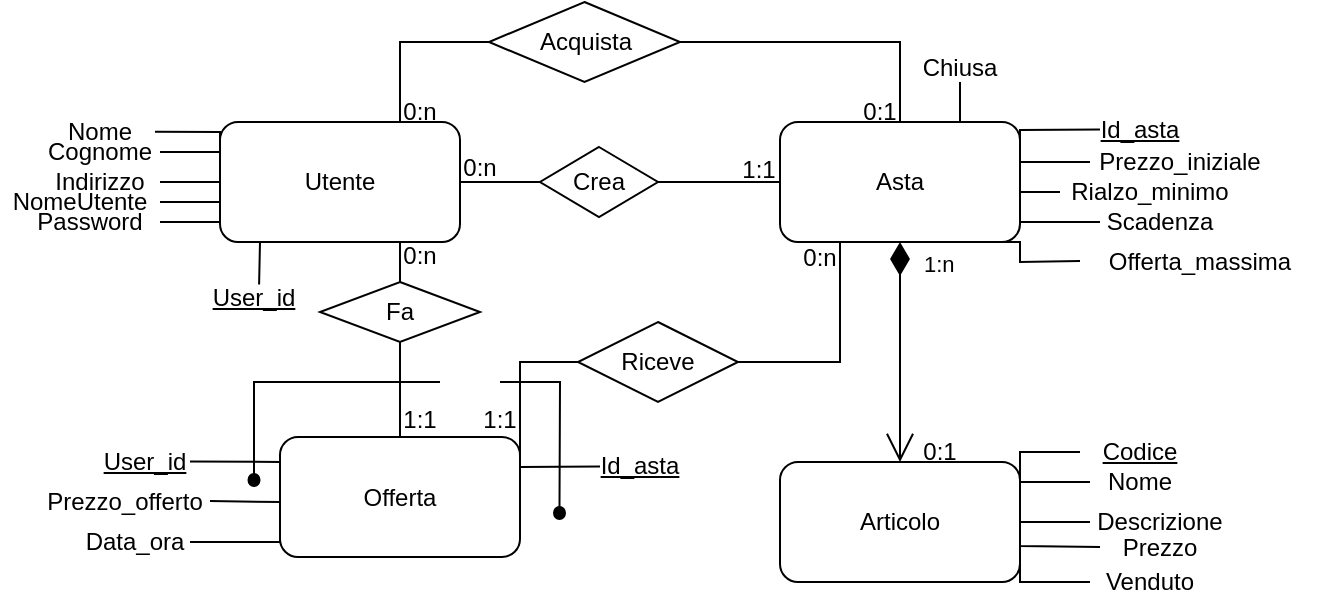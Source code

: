 <mxfile version="21.1.2" type="device">
  <diagram name="Pagina-1" id="_LRM-H97bagOYL9i2NH7">
    <mxGraphModel dx="608" dy="301" grid="1" gridSize="10" guides="1" tooltips="1" connect="1" arrows="1" fold="1" page="1" pageScale="1" pageWidth="827" pageHeight="1169" math="0" shadow="0">
      <root>
        <mxCell id="0" />
        <mxCell id="1" parent="0" />
        <mxCell id="8OiZv2NzoeYghfiOdLXp-1" value="Utente" style="rounded=1;whiteSpace=wrap;html=1;" parent="1" vertex="1">
          <mxGeometry x="160" y="80" width="120" height="60" as="geometry" />
        </mxCell>
        <mxCell id="8OiZv2NzoeYghfiOdLXp-3" value="" style="endArrow=none;html=1;rounded=0;exitX=0;exitY=0.25;exitDx=0;exitDy=0;entryX=0.958;entryY=0.491;entryDx=0;entryDy=0;entryPerimeter=0;" parent="1" source="8OiZv2NzoeYghfiOdLXp-1" target="8OiZv2NzoeYghfiOdLXp-10" edge="1">
          <mxGeometry width="50" height="50" relative="1" as="geometry">
            <mxPoint x="190" y="80" as="sourcePoint" />
            <mxPoint x="140" y="90" as="targetPoint" />
            <Array as="points">
              <mxPoint x="160" y="85" />
            </Array>
          </mxGeometry>
        </mxCell>
        <mxCell id="8OiZv2NzoeYghfiOdLXp-5" value="" style="endArrow=none;html=1;rounded=0;exitX=0;exitY=0.25;exitDx=0;exitDy=0;entryX=1;entryY=0.5;entryDx=0;entryDy=0;" parent="1" source="8OiZv2NzoeYghfiOdLXp-1" target="8OiZv2NzoeYghfiOdLXp-11" edge="1">
          <mxGeometry width="50" height="50" relative="1" as="geometry">
            <mxPoint x="300" y="130" as="sourcePoint" />
            <mxPoint x="140" y="100" as="targetPoint" />
            <Array as="points">
              <mxPoint x="140" y="95" />
            </Array>
          </mxGeometry>
        </mxCell>
        <mxCell id="8OiZv2NzoeYghfiOdLXp-7" value="" style="endArrow=none;html=1;rounded=0;exitX=0;exitY=0.25;exitDx=0;exitDy=0;entryX=1;entryY=0.5;entryDx=0;entryDy=0;" parent="1" source="8OiZv2NzoeYghfiOdLXp-1" target="8OiZv2NzoeYghfiOdLXp-13" edge="1">
          <mxGeometry width="50" height="50" relative="1" as="geometry">
            <mxPoint x="300" y="130" as="sourcePoint" />
            <mxPoint x="140" y="120" as="targetPoint" />
            <Array as="points">
              <mxPoint x="160" y="120" />
            </Array>
          </mxGeometry>
        </mxCell>
        <mxCell id="8OiZv2NzoeYghfiOdLXp-8" value="" style="endArrow=none;html=1;rounded=0;exitX=0;exitY=0.5;exitDx=0;exitDy=0;entryX=1;entryY=0.5;entryDx=0;entryDy=0;" parent="1" source="8OiZv2NzoeYghfiOdLXp-1" target="8OiZv2NzoeYghfiOdLXp-12" edge="1">
          <mxGeometry width="50" height="50" relative="1" as="geometry">
            <mxPoint x="180" y="130" as="sourcePoint" />
            <mxPoint x="140" y="110" as="targetPoint" />
          </mxGeometry>
        </mxCell>
        <mxCell id="8OiZv2NzoeYghfiOdLXp-9" value="" style="endArrow=none;html=1;rounded=0;exitX=0;exitY=0.75;exitDx=0;exitDy=0;entryX=1;entryY=0.5;entryDx=0;entryDy=0;" parent="1" source="8OiZv2NzoeYghfiOdLXp-1" target="8OiZv2NzoeYghfiOdLXp-14" edge="1">
          <mxGeometry width="50" height="50" relative="1" as="geometry">
            <mxPoint x="180" y="130" as="sourcePoint" />
            <mxPoint x="140" y="130" as="targetPoint" />
            <Array as="points">
              <mxPoint x="160" y="130" />
            </Array>
          </mxGeometry>
        </mxCell>
        <mxCell id="8OiZv2NzoeYghfiOdLXp-10" value="Nome" style="text;html=1;strokeColor=none;fillColor=none;align=center;verticalAlign=middle;whiteSpace=wrap;rounded=0;" parent="1" vertex="1">
          <mxGeometry x="70" y="80" width="60" height="10" as="geometry" />
        </mxCell>
        <mxCell id="8OiZv2NzoeYghfiOdLXp-11" value="Cognome" style="text;html=1;strokeColor=none;fillColor=none;align=center;verticalAlign=middle;whiteSpace=wrap;rounded=0;" parent="1" vertex="1">
          <mxGeometry x="70" y="90" width="60" height="10" as="geometry" />
        </mxCell>
        <mxCell id="8OiZv2NzoeYghfiOdLXp-12" value="Indirizzo" style="text;html=1;strokeColor=none;fillColor=none;align=center;verticalAlign=middle;whiteSpace=wrap;rounded=0;" parent="1" vertex="1">
          <mxGeometry x="70" y="105" width="60" height="10" as="geometry" />
        </mxCell>
        <mxCell id="8OiZv2NzoeYghfiOdLXp-13" value="NomeUtente" style="text;html=1;strokeColor=none;fillColor=none;align=center;verticalAlign=middle;whiteSpace=wrap;rounded=0;" parent="1" vertex="1">
          <mxGeometry x="50" y="115" width="80" height="10" as="geometry" />
        </mxCell>
        <mxCell id="8OiZv2NzoeYghfiOdLXp-14" value="Password" style="text;html=1;strokeColor=none;fillColor=none;align=center;verticalAlign=middle;whiteSpace=wrap;rounded=0;" parent="1" vertex="1">
          <mxGeometry x="60" y="125" width="70" height="10" as="geometry" />
        </mxCell>
        <mxCell id="8OiZv2NzoeYghfiOdLXp-15" value="" style="endArrow=none;html=1;rounded=0;exitX=0.25;exitY=1;exitDx=0;exitDy=0;entryX=0.551;entryY=0.081;entryDx=0;entryDy=0;entryPerimeter=0;" parent="1" source="8OiZv2NzoeYghfiOdLXp-1" target="8OiZv2NzoeYghfiOdLXp-16" edge="1">
          <mxGeometry width="50" height="50" relative="1" as="geometry">
            <mxPoint x="170" y="150" as="sourcePoint" />
            <mxPoint x="170" y="150" as="targetPoint" />
            <Array as="points">
              <mxPoint x="180" y="140" />
            </Array>
          </mxGeometry>
        </mxCell>
        <mxCell id="8OiZv2NzoeYghfiOdLXp-16" value="&lt;u&gt;User_id&lt;/u&gt;" style="text;html=1;strokeColor=none;fillColor=none;align=center;verticalAlign=middle;whiteSpace=wrap;rounded=0;" parent="1" vertex="1">
          <mxGeometry x="152" y="160" width="50" height="15" as="geometry" />
        </mxCell>
        <mxCell id="8OiZv2NzoeYghfiOdLXp-18" value="" style="endArrow=none;html=1;rounded=0;exitX=1;exitY=0.5;exitDx=0;exitDy=0;" parent="1" source="8OiZv2NzoeYghfiOdLXp-1" target="8OiZv2NzoeYghfiOdLXp-21" edge="1">
          <mxGeometry width="50" height="50" relative="1" as="geometry">
            <mxPoint x="310" y="130" as="sourcePoint" />
            <mxPoint x="330" y="110" as="targetPoint" />
          </mxGeometry>
        </mxCell>
        <mxCell id="8OiZv2NzoeYghfiOdLXp-19" value="Asta" style="rounded=1;whiteSpace=wrap;html=1;" parent="1" vertex="1">
          <mxGeometry x="440" y="80" width="120" height="60" as="geometry" />
        </mxCell>
        <mxCell id="8OiZv2NzoeYghfiOdLXp-21" value="Crea" style="rhombus;whiteSpace=wrap;html=1;" parent="1" vertex="1">
          <mxGeometry x="320" y="92.5" width="59" height="35" as="geometry" />
        </mxCell>
        <mxCell id="8OiZv2NzoeYghfiOdLXp-23" value="" style="endArrow=none;html=1;rounded=0;exitX=1;exitY=0.5;exitDx=0;exitDy=0;entryX=0;entryY=0.5;entryDx=0;entryDy=0;" parent="1" source="8OiZv2NzoeYghfiOdLXp-21" target="8OiZv2NzoeYghfiOdLXp-19" edge="1">
          <mxGeometry width="50" height="50" relative="1" as="geometry">
            <mxPoint x="390" y="110" as="sourcePoint" />
            <mxPoint x="440" y="60" as="targetPoint" />
          </mxGeometry>
        </mxCell>
        <mxCell id="8OiZv2NzoeYghfiOdLXp-24" value="Id_asta" style="text;html=1;strokeColor=none;fillColor=none;align=center;verticalAlign=middle;whiteSpace=wrap;rounded=0;fontStyle=4" parent="1" vertex="1">
          <mxGeometry x="600" y="80" width="40" height="7.5" as="geometry" />
        </mxCell>
        <mxCell id="8OiZv2NzoeYghfiOdLXp-25" value="" style="endArrow=none;html=1;rounded=0;exitX=1;exitY=0.25;exitDx=0;exitDy=0;entryX=0;entryY=0.5;entryDx=0;entryDy=0;" parent="1" source="8OiZv2NzoeYghfiOdLXp-19" target="8OiZv2NzoeYghfiOdLXp-26" edge="1">
          <mxGeometry width="50" height="50" relative="1" as="geometry">
            <mxPoint x="390" y="90" as="sourcePoint" />
            <mxPoint x="590" y="100" as="targetPoint" />
            <Array as="points">
              <mxPoint x="560" y="100" />
            </Array>
          </mxGeometry>
        </mxCell>
        <mxCell id="8OiZv2NzoeYghfiOdLXp-26" value="Prezzo_iniziale" style="text;html=1;strokeColor=none;fillColor=none;align=center;verticalAlign=middle;whiteSpace=wrap;rounded=0;" parent="1" vertex="1">
          <mxGeometry x="595" y="92.5" width="90" height="15" as="geometry" />
        </mxCell>
        <mxCell id="8OiZv2NzoeYghfiOdLXp-27" value="" style="endArrow=none;html=1;rounded=0;exitX=1;exitY=0.5;exitDx=0;exitDy=0;entryX=0;entryY=0.5;entryDx=0;entryDy=0;" parent="1" source="8OiZv2NzoeYghfiOdLXp-19" target="8OiZv2NzoeYghfiOdLXp-28" edge="1">
          <mxGeometry width="50" height="50" relative="1" as="geometry">
            <mxPoint x="670" y="160" as="sourcePoint" />
            <mxPoint x="610" y="120" as="targetPoint" />
            <Array as="points">
              <mxPoint x="560" y="110" />
              <mxPoint x="560" y="115" />
            </Array>
          </mxGeometry>
        </mxCell>
        <mxCell id="8OiZv2NzoeYghfiOdLXp-28" value="Rialzo_minimo" style="text;html=1;strokeColor=none;fillColor=none;align=center;verticalAlign=middle;whiteSpace=wrap;rounded=0;" parent="1" vertex="1">
          <mxGeometry x="580" y="107.5" width="90" height="15" as="geometry" />
        </mxCell>
        <mxCell id="8OiZv2NzoeYghfiOdLXp-29" value="" style="endArrow=none;html=1;rounded=0;exitX=1;exitY=0.75;exitDx=0;exitDy=0;" parent="1" source="8OiZv2NzoeYghfiOdLXp-19" target="8OiZv2NzoeYghfiOdLXp-30" edge="1">
          <mxGeometry width="50" height="50" relative="1" as="geometry">
            <mxPoint x="670" y="160" as="sourcePoint" />
            <mxPoint x="640" y="150" as="targetPoint" />
            <Array as="points">
              <mxPoint x="560" y="130" />
            </Array>
          </mxGeometry>
        </mxCell>
        <mxCell id="8OiZv2NzoeYghfiOdLXp-30" value="Scadenza" style="text;html=1;strokeColor=none;fillColor=none;align=center;verticalAlign=middle;whiteSpace=wrap;rounded=0;" parent="1" vertex="1">
          <mxGeometry x="600" y="122.5" width="60" height="15" as="geometry" />
        </mxCell>
        <mxCell id="8OiZv2NzoeYghfiOdLXp-31" value="" style="endArrow=none;html=1;rounded=0;exitX=0.75;exitY=1;exitDx=0;exitDy=0;entryX=0;entryY=0.5;entryDx=0;entryDy=0;" parent="1" source="8OiZv2NzoeYghfiOdLXp-19" target="8OiZv2NzoeYghfiOdLXp-32" edge="1">
          <mxGeometry width="50" height="50" relative="1" as="geometry">
            <mxPoint x="670" y="160" as="sourcePoint" />
            <mxPoint x="620" y="180" as="targetPoint" />
            <Array as="points">
              <mxPoint x="560" y="140" />
              <mxPoint x="560" y="150" />
            </Array>
          </mxGeometry>
        </mxCell>
        <mxCell id="8OiZv2NzoeYghfiOdLXp-32" value="Offerta_massima" style="text;html=1;strokeColor=none;fillColor=none;align=center;verticalAlign=middle;whiteSpace=wrap;rounded=0;" parent="1" vertex="1">
          <mxGeometry x="590" y="142" width="120" height="15" as="geometry" />
        </mxCell>
        <mxCell id="8OiZv2NzoeYghfiOdLXp-33" value="Chiusa" style="text;html=1;strokeColor=none;fillColor=none;align=center;verticalAlign=middle;whiteSpace=wrap;rounded=0;" parent="1" vertex="1">
          <mxGeometry x="500" y="45" width="60" height="15" as="geometry" />
        </mxCell>
        <mxCell id="8OiZv2NzoeYghfiOdLXp-34" value="" style="endArrow=none;html=1;rounded=0;exitX=0.75;exitY=0;exitDx=0;exitDy=0;entryX=0.5;entryY=1;entryDx=0;entryDy=0;" parent="1" source="8OiZv2NzoeYghfiOdLXp-19" target="8OiZv2NzoeYghfiOdLXp-33" edge="1">
          <mxGeometry width="50" height="50" relative="1" as="geometry">
            <mxPoint x="670" y="160" as="sourcePoint" />
            <mxPoint x="540" y="70" as="targetPoint" />
          </mxGeometry>
        </mxCell>
        <mxCell id="8OiZv2NzoeYghfiOdLXp-36" value="" style="endArrow=none;html=1;rounded=0;exitX=0.75;exitY=0;exitDx=0;exitDy=0;" parent="1" source="8OiZv2NzoeYghfiOdLXp-1" target="8OiZv2NzoeYghfiOdLXp-37" edge="1">
          <mxGeometry width="50" height="50" relative="1" as="geometry">
            <mxPoint x="350" y="90" as="sourcePoint" />
            <mxPoint x="310" y="40" as="targetPoint" />
            <Array as="points">
              <mxPoint x="250" y="40" />
            </Array>
          </mxGeometry>
        </mxCell>
        <mxCell id="8OiZv2NzoeYghfiOdLXp-37" value="Acquista" style="rhombus;whiteSpace=wrap;html=1;" parent="1" vertex="1">
          <mxGeometry x="294.5" y="20" width="95.5" height="40" as="geometry" />
        </mxCell>
        <mxCell id="8OiZv2NzoeYghfiOdLXp-38" value="" style="endArrow=none;html=1;rounded=0;entryX=1;entryY=0.5;entryDx=0;entryDy=0;exitX=0.5;exitY=0;exitDx=0;exitDy=0;" parent="1" source="8OiZv2NzoeYghfiOdLXp-19" target="8OiZv2NzoeYghfiOdLXp-37" edge="1">
          <mxGeometry width="50" height="50" relative="1" as="geometry">
            <mxPoint x="350" y="90" as="sourcePoint" />
            <mxPoint x="400" y="40" as="targetPoint" />
            <Array as="points">
              <mxPoint x="500" y="40" />
            </Array>
          </mxGeometry>
        </mxCell>
        <mxCell id="8OiZv2NzoeYghfiOdLXp-39" value="Articolo" style="rounded=1;whiteSpace=wrap;html=1;" parent="1" vertex="1">
          <mxGeometry x="440" y="250" width="120" height="60" as="geometry" />
        </mxCell>
        <mxCell id="8OiZv2NzoeYghfiOdLXp-41" value="1:n" style="endArrow=open;html=1;endSize=12;startArrow=diamondThin;startSize=14;startFill=1;edgeStyle=orthogonalEdgeStyle;align=left;verticalAlign=bottom;rounded=0;entryX=0.5;entryY=0;entryDx=0;entryDy=0;exitX=0.5;exitY=1;exitDx=0;exitDy=0;" parent="1" source="8OiZv2NzoeYghfiOdLXp-19" target="8OiZv2NzoeYghfiOdLXp-39" edge="1">
          <mxGeometry x="-0.636" y="10" relative="1" as="geometry">
            <mxPoint x="350" y="200" as="sourcePoint" />
            <mxPoint x="510" y="200" as="targetPoint" />
            <mxPoint as="offset" />
          </mxGeometry>
        </mxCell>
        <mxCell id="8OiZv2NzoeYghfiOdLXp-43" value="0:1" style="text;html=1;strokeColor=none;fillColor=none;align=center;verticalAlign=middle;whiteSpace=wrap;rounded=0;" parent="1" vertex="1">
          <mxGeometry x="510" y="240" width="20" height="10" as="geometry" />
        </mxCell>
        <mxCell id="8OiZv2NzoeYghfiOdLXp-44" value="0:n" style="text;html=1;strokeColor=none;fillColor=none;align=center;verticalAlign=middle;whiteSpace=wrap;rounded=0;" parent="1" vertex="1">
          <mxGeometry x="280" y="97.5" width="20" height="10" as="geometry" />
        </mxCell>
        <mxCell id="8OiZv2NzoeYghfiOdLXp-45" value="0:n" style="text;html=1;strokeColor=none;fillColor=none;align=center;verticalAlign=middle;whiteSpace=wrap;rounded=0;" parent="1" vertex="1">
          <mxGeometry x="250" y="70" width="20" height="10" as="geometry" />
        </mxCell>
        <mxCell id="8OiZv2NzoeYghfiOdLXp-46" value="1:1" style="text;html=1;strokeColor=none;fillColor=none;align=center;verticalAlign=middle;whiteSpace=wrap;rounded=0;" parent="1" vertex="1">
          <mxGeometry x="419" y="97.5" width="21" height="12.5" as="geometry" />
        </mxCell>
        <mxCell id="8OiZv2NzoeYghfiOdLXp-47" value="0:1" style="text;html=1;strokeColor=none;fillColor=none;align=center;verticalAlign=middle;whiteSpace=wrap;rounded=0;" parent="1" vertex="1">
          <mxGeometry x="480" y="70" width="20" height="10" as="geometry" />
        </mxCell>
        <mxCell id="8OiZv2NzoeYghfiOdLXp-49" value="" style="endArrow=none;html=1;rounded=0;exitX=1;exitY=0.25;exitDx=0;exitDy=0;entryX=0;entryY=0.5;entryDx=0;entryDy=0;" parent="1" source="8OiZv2NzoeYghfiOdLXp-39" target="8OiZv2NzoeYghfiOdLXp-50" edge="1">
          <mxGeometry width="50" height="50" relative="1" as="geometry">
            <mxPoint x="570" y="290" as="sourcePoint" />
            <mxPoint x="590" y="250" as="targetPoint" />
            <Array as="points">
              <mxPoint x="560" y="245" />
            </Array>
          </mxGeometry>
        </mxCell>
        <mxCell id="8OiZv2NzoeYghfiOdLXp-50" value="Codice" style="text;html=1;strokeColor=none;fillColor=none;align=center;verticalAlign=middle;whiteSpace=wrap;rounded=0;fontStyle=4" parent="1" vertex="1">
          <mxGeometry x="590" y="240" width="60" height="10" as="geometry" />
        </mxCell>
        <mxCell id="8OiZv2NzoeYghfiOdLXp-51" value="" style="endArrow=none;html=1;rounded=0;exitX=1;exitY=0.25;exitDx=0;exitDy=0;entryX=0;entryY=0.5;entryDx=0;entryDy=0;" parent="1" source="8OiZv2NzoeYghfiOdLXp-39" target="8OiZv2NzoeYghfiOdLXp-52" edge="1">
          <mxGeometry width="50" height="50" relative="1" as="geometry">
            <mxPoint x="570" y="290" as="sourcePoint" />
            <mxPoint x="590" y="260" as="targetPoint" />
            <Array as="points">
              <mxPoint x="560" y="260" />
            </Array>
          </mxGeometry>
        </mxCell>
        <mxCell id="8OiZv2NzoeYghfiOdLXp-52" value="Nome" style="text;html=1;strokeColor=none;fillColor=none;align=center;verticalAlign=middle;whiteSpace=wrap;rounded=0;" parent="1" vertex="1">
          <mxGeometry x="595" y="255" width="50" height="10" as="geometry" />
        </mxCell>
        <mxCell id="8OiZv2NzoeYghfiOdLXp-53" value="" style="endArrow=none;html=1;rounded=0;exitX=1;exitY=0.5;exitDx=0;exitDy=0;entryX=0;entryY=0.5;entryDx=0;entryDy=0;" parent="1" source="8OiZv2NzoeYghfiOdLXp-39" target="8OiZv2NzoeYghfiOdLXp-54" edge="1">
          <mxGeometry width="50" height="50" relative="1" as="geometry">
            <mxPoint x="570" y="290" as="sourcePoint" />
            <mxPoint x="600" y="280" as="targetPoint" />
            <Array as="points">
              <mxPoint x="560" y="280" />
              <mxPoint x="580" y="280" />
            </Array>
          </mxGeometry>
        </mxCell>
        <mxCell id="8OiZv2NzoeYghfiOdLXp-54" value="Descrizione" style="text;html=1;strokeColor=none;fillColor=none;align=center;verticalAlign=middle;whiteSpace=wrap;rounded=0;" parent="1" vertex="1">
          <mxGeometry x="595" y="272.5" width="70" height="15" as="geometry" />
        </mxCell>
        <mxCell id="8OiZv2NzoeYghfiOdLXp-55" value="" style="endArrow=none;html=1;rounded=0;exitX=1;exitY=0.5;exitDx=0;exitDy=0;entryX=0;entryY=0.5;entryDx=0;entryDy=0;" parent="1" source="8OiZv2NzoeYghfiOdLXp-39" target="8OiZv2NzoeYghfiOdLXp-56" edge="1">
          <mxGeometry width="50" height="50" relative="1" as="geometry">
            <mxPoint x="560" y="282" as="sourcePoint" />
            <mxPoint x="600" y="294.5" as="targetPoint" />
            <Array as="points">
              <mxPoint x="560" y="292" />
            </Array>
          </mxGeometry>
        </mxCell>
        <mxCell id="8OiZv2NzoeYghfiOdLXp-56" value="Prezzo" style="text;html=1;strokeColor=none;fillColor=none;align=center;verticalAlign=middle;whiteSpace=wrap;rounded=0;" parent="1" vertex="1">
          <mxGeometry x="600" y="287.5" width="60" height="10" as="geometry" />
        </mxCell>
        <mxCell id="8OiZv2NzoeYghfiOdLXp-57" value="" style="endArrow=none;html=1;rounded=0;exitX=1;exitY=0.75;exitDx=0;exitDy=0;entryX=0;entryY=0.5;entryDx=0;entryDy=0;" parent="1" source="8OiZv2NzoeYghfiOdLXp-39" target="8OiZv2NzoeYghfiOdLXp-58" edge="1">
          <mxGeometry width="50" height="50" relative="1" as="geometry">
            <mxPoint x="570" y="290" as="sourcePoint" />
            <mxPoint x="600" y="310" as="targetPoint" />
            <Array as="points">
              <mxPoint x="560" y="310" />
            </Array>
          </mxGeometry>
        </mxCell>
        <mxCell id="8OiZv2NzoeYghfiOdLXp-58" value="Venduto" style="text;html=1;strokeColor=none;fillColor=none;align=center;verticalAlign=middle;whiteSpace=wrap;rounded=0;" parent="1" vertex="1">
          <mxGeometry x="595" y="305" width="60" height="10" as="geometry" />
        </mxCell>
        <mxCell id="8OiZv2NzoeYghfiOdLXp-62" value="" style="endArrow=none;html=1;rounded=0;exitX=0.75;exitY=1;exitDx=0;exitDy=0;" parent="1" source="8OiZv2NzoeYghfiOdLXp-1" target="8OiZv2NzoeYghfiOdLXp-63" edge="1">
          <mxGeometry width="50" height="50" relative="1" as="geometry">
            <mxPoint x="340" y="260" as="sourcePoint" />
            <mxPoint x="250" y="200" as="targetPoint" />
          </mxGeometry>
        </mxCell>
        <mxCell id="8OiZv2NzoeYghfiOdLXp-63" value="Fa" style="rhombus;whiteSpace=wrap;html=1;" parent="1" vertex="1">
          <mxGeometry x="210" y="160" width="80" height="30" as="geometry" />
        </mxCell>
        <mxCell id="8OiZv2NzoeYghfiOdLXp-64" value="" style="endArrow=none;html=1;rounded=0;entryX=0.5;entryY=1;entryDx=0;entryDy=0;exitX=0.5;exitY=0;exitDx=0;exitDy=0;" parent="1" source="8OiZv2NzoeYghfiOdLXp-65" target="8OiZv2NzoeYghfiOdLXp-63" edge="1">
          <mxGeometry width="50" height="50" relative="1" as="geometry">
            <mxPoint x="250" y="250" as="sourcePoint" />
            <mxPoint x="390" y="210" as="targetPoint" />
          </mxGeometry>
        </mxCell>
        <mxCell id="8OiZv2NzoeYghfiOdLXp-65" value="Offerta" style="rounded=1;whiteSpace=wrap;html=1;" parent="1" vertex="1">
          <mxGeometry x="190" y="237.5" width="120" height="60" as="geometry" />
        </mxCell>
        <mxCell id="8OiZv2NzoeYghfiOdLXp-66" value="" style="endArrow=none;html=1;rounded=0;exitX=0;exitY=0.25;exitDx=0;exitDy=0;entryX=1;entryY=0.5;entryDx=0;entryDy=0;" parent="1" source="8OiZv2NzoeYghfiOdLXp-65" target="8OiZv2NzoeYghfiOdLXp-67" edge="1">
          <mxGeometry width="50" height="50" relative="1" as="geometry">
            <mxPoint x="210" y="260" as="sourcePoint" />
            <mxPoint x="160" y="250" as="targetPoint" />
            <Array as="points">
              <mxPoint x="190" y="250" />
            </Array>
          </mxGeometry>
        </mxCell>
        <mxCell id="8OiZv2NzoeYghfiOdLXp-67" value="User_id" style="text;html=1;strokeColor=none;fillColor=none;align=center;verticalAlign=middle;whiteSpace=wrap;rounded=0;fontStyle=4" parent="1" vertex="1">
          <mxGeometry x="100" y="243.5" width="45" height="12.5" as="geometry" />
        </mxCell>
        <mxCell id="8OiZv2NzoeYghfiOdLXp-70" value="Id_asta" style="text;html=1;strokeColor=none;fillColor=none;align=center;verticalAlign=middle;whiteSpace=wrap;rounded=0;fontStyle=4" parent="1" vertex="1">
          <mxGeometry x="350" y="243.5" width="40" height="17.5" as="geometry" />
        </mxCell>
        <mxCell id="8OiZv2NzoeYghfiOdLXp-72" value="Prezzo_offerto" style="text;html=1;strokeColor=none;fillColor=none;align=center;verticalAlign=middle;whiteSpace=wrap;rounded=0;" parent="1" vertex="1">
          <mxGeometry x="70" y="262" width="85" height="15" as="geometry" />
        </mxCell>
        <mxCell id="8OiZv2NzoeYghfiOdLXp-74" value="" style="endArrow=none;html=1;rounded=0;entryX=0;entryY=0.75;entryDx=0;entryDy=0;exitX=1;exitY=0.5;exitDx=0;exitDy=0;" parent="1" source="8OiZv2NzoeYghfiOdLXp-75" target="8OiZv2NzoeYghfiOdLXp-65" edge="1">
          <mxGeometry width="50" height="50" relative="1" as="geometry">
            <mxPoint x="180" y="310" as="sourcePoint" />
            <mxPoint x="230" y="260" as="targetPoint" />
            <Array as="points">
              <mxPoint x="190" y="290" />
            </Array>
          </mxGeometry>
        </mxCell>
        <mxCell id="8OiZv2NzoeYghfiOdLXp-75" value="Data_ora" style="text;html=1;strokeColor=none;fillColor=none;align=center;verticalAlign=middle;whiteSpace=wrap;rounded=0;" parent="1" vertex="1">
          <mxGeometry x="90" y="282.5" width="55" height="15" as="geometry" />
        </mxCell>
        <mxCell id="8OiZv2NzoeYghfiOdLXp-77" value="" style="endArrow=none;html=1;rounded=0;exitX=1;exitY=0.25;exitDx=0;exitDy=0;entryX=0;entryY=0.5;entryDx=0;entryDy=0;" parent="1" source="8OiZv2NzoeYghfiOdLXp-65" target="8OiZv2NzoeYghfiOdLXp-78" edge="1">
          <mxGeometry width="50" height="50" relative="1" as="geometry">
            <mxPoint x="320" y="220" as="sourcePoint" />
            <mxPoint x="330" y="200" as="targetPoint" />
            <Array as="points">
              <mxPoint x="310" y="200" />
            </Array>
          </mxGeometry>
        </mxCell>
        <mxCell id="8OiZv2NzoeYghfiOdLXp-78" value="Riceve" style="rhombus;whiteSpace=wrap;html=1;" parent="1" vertex="1">
          <mxGeometry x="339" y="180" width="80" height="40" as="geometry" />
        </mxCell>
        <mxCell id="8OiZv2NzoeYghfiOdLXp-79" value="" style="endArrow=none;html=1;rounded=0;exitX=1;exitY=0.5;exitDx=0;exitDy=0;entryX=0.25;entryY=1;entryDx=0;entryDy=0;" parent="1" source="8OiZv2NzoeYghfiOdLXp-78" target="8OiZv2NzoeYghfiOdLXp-19" edge="1">
          <mxGeometry width="50" height="50" relative="1" as="geometry">
            <mxPoint x="320" y="220" as="sourcePoint" />
            <mxPoint x="370" y="170" as="targetPoint" />
            <Array as="points">
              <mxPoint x="470" y="200" />
            </Array>
          </mxGeometry>
        </mxCell>
        <mxCell id="8OiZv2NzoeYghfiOdLXp-80" value="0:n" style="text;html=1;strokeColor=none;fillColor=none;align=center;verticalAlign=middle;whiteSpace=wrap;rounded=0;" parent="1" vertex="1">
          <mxGeometry x="250" y="142" width="20" height="10" as="geometry" />
        </mxCell>
        <mxCell id="8OiZv2NzoeYghfiOdLXp-81" value="1:1" style="text;html=1;strokeColor=none;fillColor=none;align=center;verticalAlign=middle;whiteSpace=wrap;rounded=0;" parent="1" vertex="1">
          <mxGeometry x="250" y="223.5" width="20" height="10" as="geometry" />
        </mxCell>
        <mxCell id="8OiZv2NzoeYghfiOdLXp-82" value="0:n" style="text;html=1;strokeColor=none;fillColor=none;align=center;verticalAlign=middle;whiteSpace=wrap;rounded=0;" parent="1" vertex="1">
          <mxGeometry x="450" y="140" width="20" height="16.5" as="geometry" />
        </mxCell>
        <mxCell id="8OiZv2NzoeYghfiOdLXp-83" value="1:1" style="text;html=1;strokeColor=none;fillColor=none;align=center;verticalAlign=middle;whiteSpace=wrap;rounded=0;" parent="1" vertex="1">
          <mxGeometry x="290" y="223.5" width="20" height="10" as="geometry" />
        </mxCell>
        <mxCell id="v_x7MzuKlywDKwX9XnFs-3" value="" style="endArrow=none;html=1;rounded=0;exitX=1;exitY=0.25;exitDx=0;exitDy=0;entryX=0;entryY=0.5;entryDx=0;entryDy=0;" edge="1" parent="1" source="8OiZv2NzoeYghfiOdLXp-19" target="8OiZv2NzoeYghfiOdLXp-24">
          <mxGeometry width="50" height="50" relative="1" as="geometry">
            <mxPoint x="565" y="72.5" as="sourcePoint" />
            <mxPoint x="600" y="77.5" as="targetPoint" />
            <Array as="points">
              <mxPoint x="560" y="84" />
            </Array>
          </mxGeometry>
        </mxCell>
        <mxCell id="v_x7MzuKlywDKwX9XnFs-5" value="" style="ellipse;fillColor=strokeColor;html=1;" vertex="1" parent="1">
          <mxGeometry x="174.25" y="256" width="5.5" height="6" as="geometry" />
        </mxCell>
        <mxCell id="v_x7MzuKlywDKwX9XnFs-6" value="" style="endArrow=none;html=1;rounded=0;entryX=0.5;entryY=0;entryDx=0;entryDy=0;" edge="1" parent="1" target="v_x7MzuKlywDKwX9XnFs-5">
          <mxGeometry width="50" height="50" relative="1" as="geometry">
            <mxPoint x="270" y="210" as="sourcePoint" />
            <mxPoint x="340" y="140" as="targetPoint" />
            <Array as="points">
              <mxPoint x="260" y="210" />
              <mxPoint x="177" y="210" />
              <mxPoint x="177" y="220" />
            </Array>
          </mxGeometry>
        </mxCell>
        <mxCell id="v_x7MzuKlywDKwX9XnFs-7" value="" style="endArrow=none;html=1;rounded=0;exitX=1;exitY=0.25;exitDx=0;exitDy=0;entryX=0;entryY=0.5;entryDx=0;entryDy=0;" edge="1" parent="1" source="8OiZv2NzoeYghfiOdLXp-65" target="8OiZv2NzoeYghfiOdLXp-70">
          <mxGeometry width="50" height="50" relative="1" as="geometry">
            <mxPoint x="300" y="300" as="sourcePoint" />
            <mxPoint x="350" y="250" as="targetPoint" />
          </mxGeometry>
        </mxCell>
        <mxCell id="v_x7MzuKlywDKwX9XnFs-8" value="" style="endArrow=none;html=1;rounded=0;exitX=0.5;exitY=0;exitDx=0;exitDy=0;" edge="1" parent="1" source="v_x7MzuKlywDKwX9XnFs-10">
          <mxGeometry width="50" height="50" relative="1" as="geometry">
            <mxPoint x="330" y="270" as="sourcePoint" />
            <mxPoint x="300" y="210" as="targetPoint" />
            <Array as="points">
              <mxPoint x="330" y="210" />
            </Array>
          </mxGeometry>
        </mxCell>
        <mxCell id="v_x7MzuKlywDKwX9XnFs-10" value="" style="ellipse;fillColor=strokeColor;html=1;" vertex="1" parent="1">
          <mxGeometry x="327" y="272.5" width="5.5" height="6" as="geometry" />
        </mxCell>
        <mxCell id="v_x7MzuKlywDKwX9XnFs-12" value="" style="endArrow=none;html=1;rounded=0;exitX=1;exitY=0.5;exitDx=0;exitDy=0;entryX=0;entryY=0.5;entryDx=0;entryDy=0;" edge="1" parent="1" source="8OiZv2NzoeYghfiOdLXp-72" target="8OiZv2NzoeYghfiOdLXp-65">
          <mxGeometry width="50" height="50" relative="1" as="geometry">
            <mxPoint x="110" y="300" as="sourcePoint" />
            <mxPoint x="160" y="250" as="targetPoint" />
            <Array as="points">
              <mxPoint x="190" y="270" />
            </Array>
          </mxGeometry>
        </mxCell>
      </root>
    </mxGraphModel>
  </diagram>
</mxfile>
